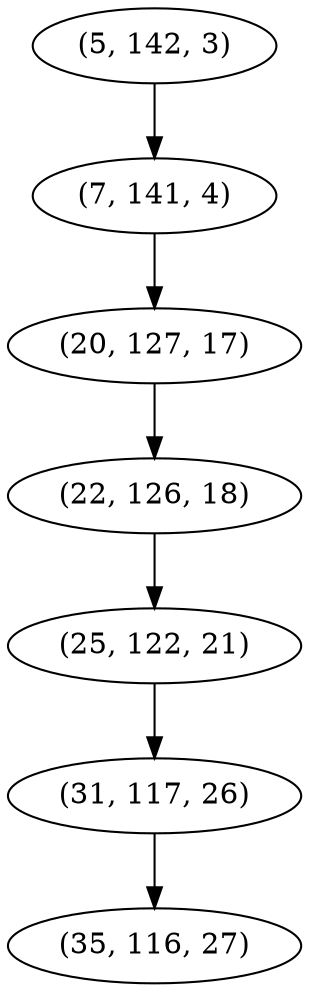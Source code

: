 digraph tree {
    "(5, 142, 3)";
    "(7, 141, 4)";
    "(20, 127, 17)";
    "(22, 126, 18)";
    "(25, 122, 21)";
    "(31, 117, 26)";
    "(35, 116, 27)";
    "(5, 142, 3)" -> "(7, 141, 4)";
    "(7, 141, 4)" -> "(20, 127, 17)";
    "(20, 127, 17)" -> "(22, 126, 18)";
    "(22, 126, 18)" -> "(25, 122, 21)";
    "(25, 122, 21)" -> "(31, 117, 26)";
    "(31, 117, 26)" -> "(35, 116, 27)";
}
